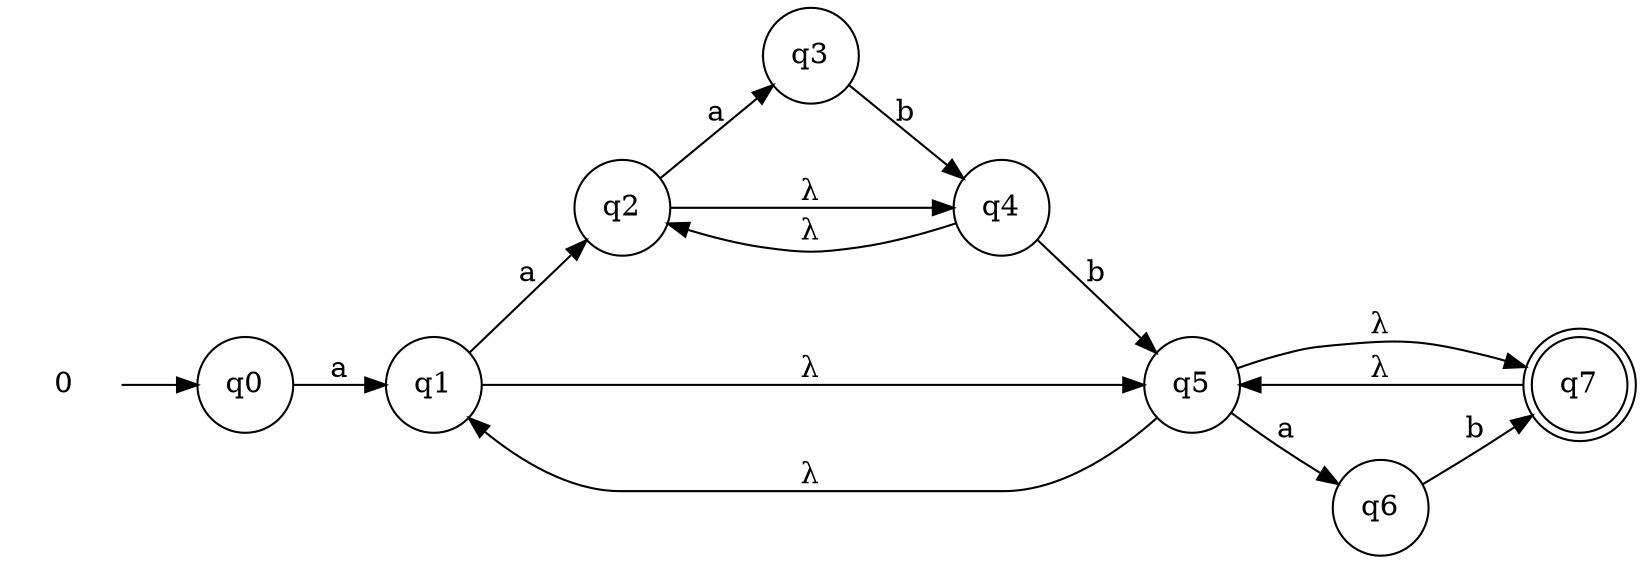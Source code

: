 digraph G {
	rankdir=LR; 
	node [shape=none]; 0;
	node [shape=doublecircle]; q7;
	node [shape=circle]; q0 q1 q2 q3 q4 q5 q6;

	0 -> q0;
	q0 -> q1 [label = "a"];
	q1 -> q2 [label = "a"];
	q1 -> q5 [label = "λ"];
	q5 -> q1 [label = "λ"];
	q2 -> q3 [label = "a"];
	q2 -> q4 [label = "λ"];
	q4 -> q2 [label = "λ"];
	q3 -> q4 [label = "b"];
	q4 -> q5 [label = "b"];
	q5 -> q6 [label = "a"];
	q5 -> q7 [label = "λ"];
	q7 -> q5 [label = "λ"];
	q6 -> q7 [label = "b"];
}
